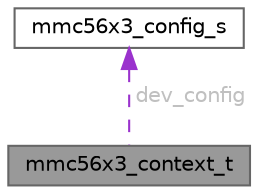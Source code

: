 digraph "mmc56x3_context_t"
{
 // LATEX_PDF_SIZE
  bgcolor="transparent";
  edge [fontname=Helvetica,fontsize=10,labelfontname=Helvetica,labelfontsize=10];
  node [fontname=Helvetica,fontsize=10,shape=box,height=0.2,width=0.4];
  Node1 [id="Node000001",label="mmc56x3_context_t",height=0.2,width=0.4,color="gray40", fillcolor="grey60", style="filled", fontcolor="black",tooltip="MMC56X3 context structure."];
  Node2 -> Node1 [id="edge1_Node000001_Node000002",dir="back",color="darkorchid3",style="dashed",tooltip=" ",label=" dev_config",fontcolor="grey" ];
  Node2 [id="Node000002",label="mmc56x3_config_s",height=0.2,width=0.4,color="gray40", fillcolor="white", style="filled",URL="$structmmc56x3__config__s.html",tooltip="MMC56X3 configuration structure."];
}
